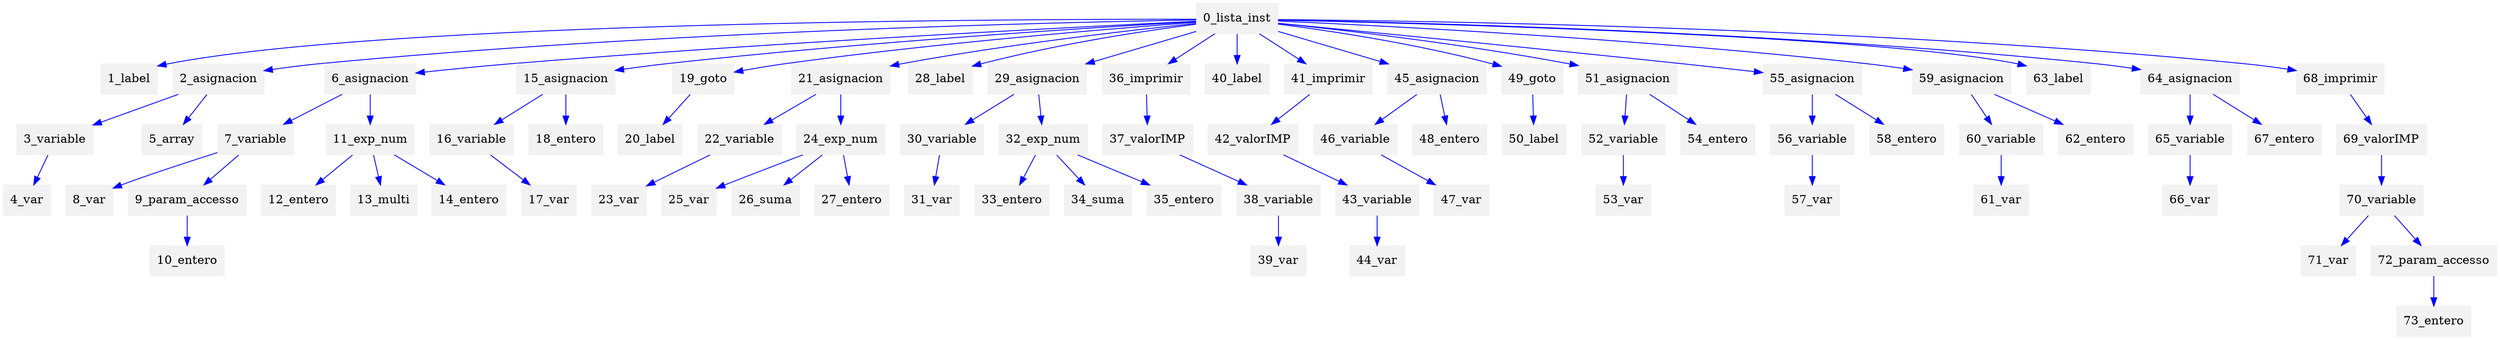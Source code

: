 digraph G {node[shape=box, style=filled, color=Gray95]; edge[color=blue];rankdir=UD 

"0_lista_inst"->"1_label"

"0_lista_inst"->"2_asignacion"
"2_asignacion"->"3_variable"
"3_variable"->"4_var"


"2_asignacion"->"5_array"


"0_lista_inst"->"6_asignacion"
"6_asignacion"->"7_variable"
"7_variable"->"8_var"

"7_variable"->"9_param_accesso"
"9_param_accesso"->"10_entero"



"6_asignacion"->"11_exp_num"
"11_exp_num"->"12_entero"

"11_exp_num"->"13_multi"

"11_exp_num"->"14_entero"



"0_lista_inst"->"15_asignacion"
"15_asignacion"->"16_variable"
"16_variable"->"17_var"


"15_asignacion"->"18_entero"


"0_lista_inst"->"19_goto"
"19_goto"->"20_label"


"0_lista_inst"->"21_asignacion"
"21_asignacion"->"22_variable"
"22_variable"->"23_var"


"21_asignacion"->"24_exp_num"
"24_exp_num"->"25_var"

"24_exp_num"->"26_suma"

"24_exp_num"->"27_entero"



"0_lista_inst"->"28_label"

"0_lista_inst"->"29_asignacion"
"29_asignacion"->"30_variable"
"30_variable"->"31_var"


"29_asignacion"->"32_exp_num"
"32_exp_num"->"33_entero"

"32_exp_num"->"34_suma"

"32_exp_num"->"35_entero"



"0_lista_inst"->"36_imprimir"
"36_imprimir"->"37_valorIMP"
"37_valorIMP"->"38_variable"
"38_variable"->"39_var"




"0_lista_inst"->"40_label"

"0_lista_inst"->"41_imprimir"
"41_imprimir"->"42_valorIMP"
"42_valorIMP"->"43_variable"
"43_variable"->"44_var"




"0_lista_inst"->"45_asignacion"
"45_asignacion"->"46_variable"
"46_variable"->"47_var"


"45_asignacion"->"48_entero"


"0_lista_inst"->"49_goto"
"49_goto"->"50_label"


"0_lista_inst"->"51_asignacion"
"51_asignacion"->"52_variable"
"52_variable"->"53_var"


"51_asignacion"->"54_entero"


"0_lista_inst"->"55_asignacion"
"55_asignacion"->"56_variable"
"56_variable"->"57_var"


"55_asignacion"->"58_entero"


"0_lista_inst"->"59_asignacion"
"59_asignacion"->"60_variable"
"60_variable"->"61_var"


"59_asignacion"->"62_entero"


"0_lista_inst"->"63_label"

"0_lista_inst"->"64_asignacion"
"64_asignacion"->"65_variable"
"65_variable"->"66_var"


"64_asignacion"->"67_entero"


"0_lista_inst"->"68_imprimir"
"68_imprimir"->"69_valorIMP"
"69_valorIMP"->"70_variable"
"70_variable"->"71_var"

"70_variable"->"72_param_accesso"
"72_param_accesso"->"73_entero"






}